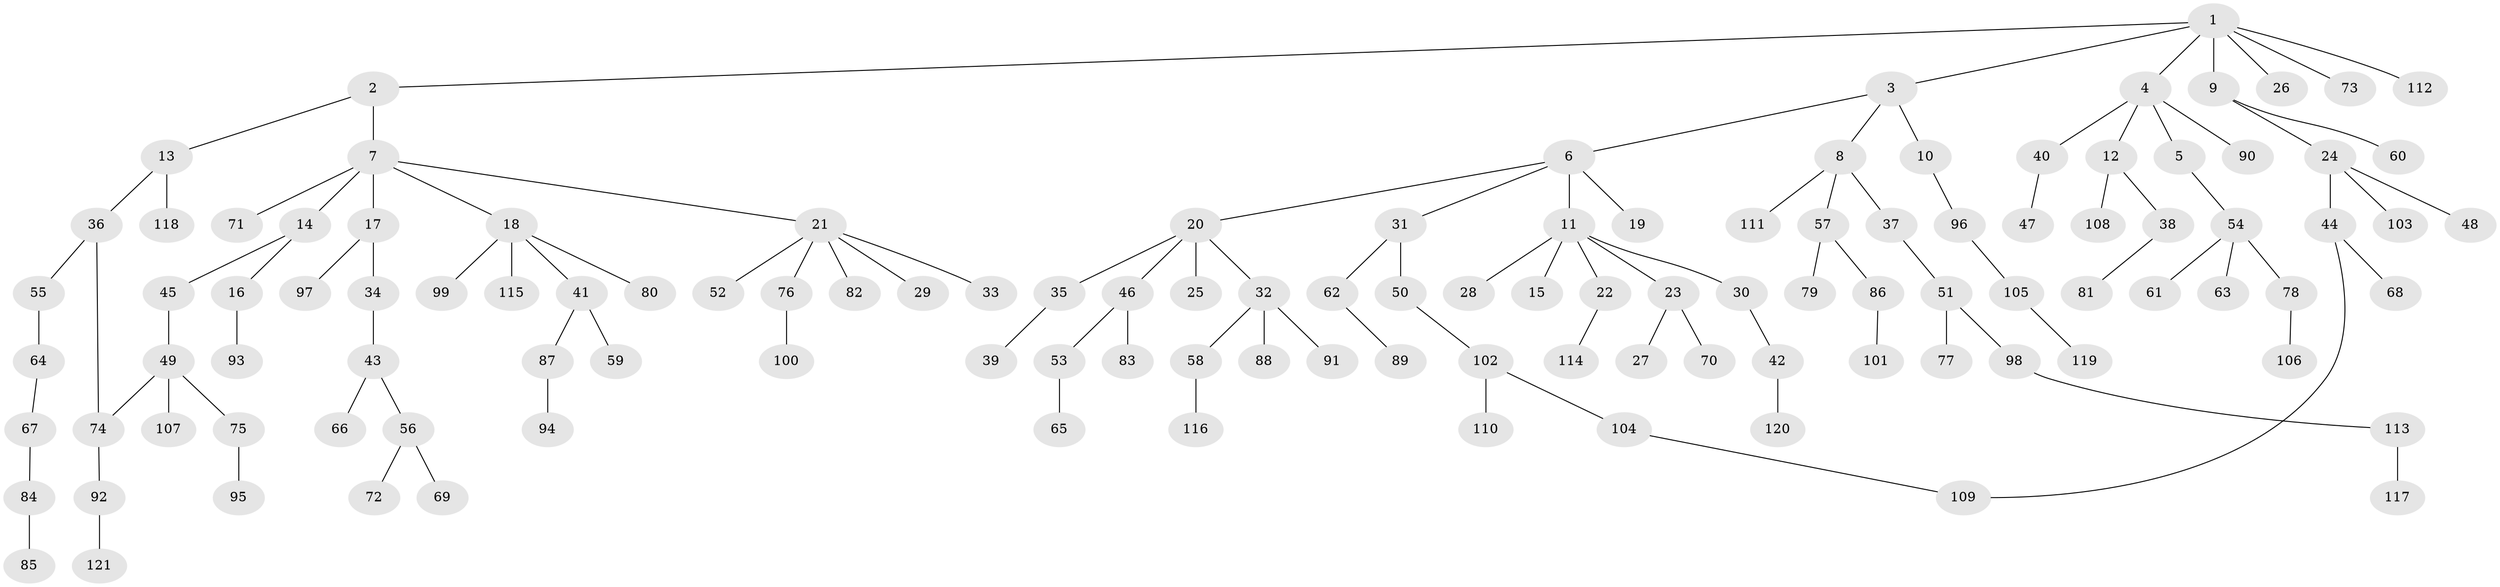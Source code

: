 // Generated by graph-tools (version 1.1) at 2025/01/03/09/25 03:01:00]
// undirected, 121 vertices, 122 edges
graph export_dot {
graph [start="1"]
  node [color=gray90,style=filled];
  1;
  2;
  3;
  4;
  5;
  6;
  7;
  8;
  9;
  10;
  11;
  12;
  13;
  14;
  15;
  16;
  17;
  18;
  19;
  20;
  21;
  22;
  23;
  24;
  25;
  26;
  27;
  28;
  29;
  30;
  31;
  32;
  33;
  34;
  35;
  36;
  37;
  38;
  39;
  40;
  41;
  42;
  43;
  44;
  45;
  46;
  47;
  48;
  49;
  50;
  51;
  52;
  53;
  54;
  55;
  56;
  57;
  58;
  59;
  60;
  61;
  62;
  63;
  64;
  65;
  66;
  67;
  68;
  69;
  70;
  71;
  72;
  73;
  74;
  75;
  76;
  77;
  78;
  79;
  80;
  81;
  82;
  83;
  84;
  85;
  86;
  87;
  88;
  89;
  90;
  91;
  92;
  93;
  94;
  95;
  96;
  97;
  98;
  99;
  100;
  101;
  102;
  103;
  104;
  105;
  106;
  107;
  108;
  109;
  110;
  111;
  112;
  113;
  114;
  115;
  116;
  117;
  118;
  119;
  120;
  121;
  1 -- 2;
  1 -- 3;
  1 -- 4;
  1 -- 9;
  1 -- 26;
  1 -- 73;
  1 -- 112;
  2 -- 7;
  2 -- 13;
  3 -- 6;
  3 -- 8;
  3 -- 10;
  4 -- 5;
  4 -- 12;
  4 -- 40;
  4 -- 90;
  5 -- 54;
  6 -- 11;
  6 -- 19;
  6 -- 20;
  6 -- 31;
  7 -- 14;
  7 -- 17;
  7 -- 18;
  7 -- 21;
  7 -- 71;
  8 -- 37;
  8 -- 57;
  8 -- 111;
  9 -- 24;
  9 -- 60;
  10 -- 96;
  11 -- 15;
  11 -- 22;
  11 -- 23;
  11 -- 28;
  11 -- 30;
  12 -- 38;
  12 -- 108;
  13 -- 36;
  13 -- 118;
  14 -- 16;
  14 -- 45;
  16 -- 93;
  17 -- 34;
  17 -- 97;
  18 -- 41;
  18 -- 80;
  18 -- 99;
  18 -- 115;
  20 -- 25;
  20 -- 32;
  20 -- 35;
  20 -- 46;
  21 -- 29;
  21 -- 33;
  21 -- 52;
  21 -- 76;
  21 -- 82;
  22 -- 114;
  23 -- 27;
  23 -- 70;
  24 -- 44;
  24 -- 48;
  24 -- 103;
  30 -- 42;
  31 -- 50;
  31 -- 62;
  32 -- 58;
  32 -- 88;
  32 -- 91;
  34 -- 43;
  35 -- 39;
  36 -- 55;
  36 -- 74;
  37 -- 51;
  38 -- 81;
  40 -- 47;
  41 -- 59;
  41 -- 87;
  42 -- 120;
  43 -- 56;
  43 -- 66;
  44 -- 68;
  44 -- 109;
  45 -- 49;
  46 -- 53;
  46 -- 83;
  49 -- 74;
  49 -- 75;
  49 -- 107;
  50 -- 102;
  51 -- 77;
  51 -- 98;
  53 -- 65;
  54 -- 61;
  54 -- 63;
  54 -- 78;
  55 -- 64;
  56 -- 69;
  56 -- 72;
  57 -- 79;
  57 -- 86;
  58 -- 116;
  62 -- 89;
  64 -- 67;
  67 -- 84;
  74 -- 92;
  75 -- 95;
  76 -- 100;
  78 -- 106;
  84 -- 85;
  86 -- 101;
  87 -- 94;
  92 -- 121;
  96 -- 105;
  98 -- 113;
  102 -- 104;
  102 -- 110;
  104 -- 109;
  105 -- 119;
  113 -- 117;
}

